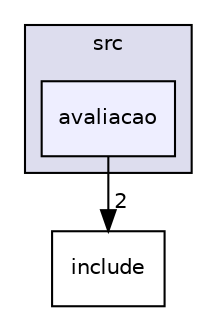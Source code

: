 digraph "/home/luiz/Documentos/MP/MP-Proj-Final/src/avaliacao" {
  compound=true
  node [ fontsize="10", fontname="Helvetica"];
  edge [ labelfontsize="10", labelfontname="Helvetica"];
  subgraph clusterdir_68267d1309a1af8e8297ef4c3efbcdba {
    graph [ bgcolor="#ddddee", pencolor="black", label="src" fontname="Helvetica", fontsize="10", URL="dir_68267d1309a1af8e8297ef4c3efbcdba.html"]
  dir_a7780333e12a4f156ae3855ed1d5eea6 [shape=box, label="avaliacao", style="filled", fillcolor="#eeeeff", pencolor="black", URL="dir_a7780333e12a4f156ae3855ed1d5eea6.html"];
  }
  dir_d44c64559bbebec7f509842c48db8b23 [shape=box label="include" URL="dir_d44c64559bbebec7f509842c48db8b23.html"];
  dir_a7780333e12a4f156ae3855ed1d5eea6->dir_d44c64559bbebec7f509842c48db8b23 [headlabel="2", labeldistance=1.5 headhref="dir_000002_000000.html"];
}
